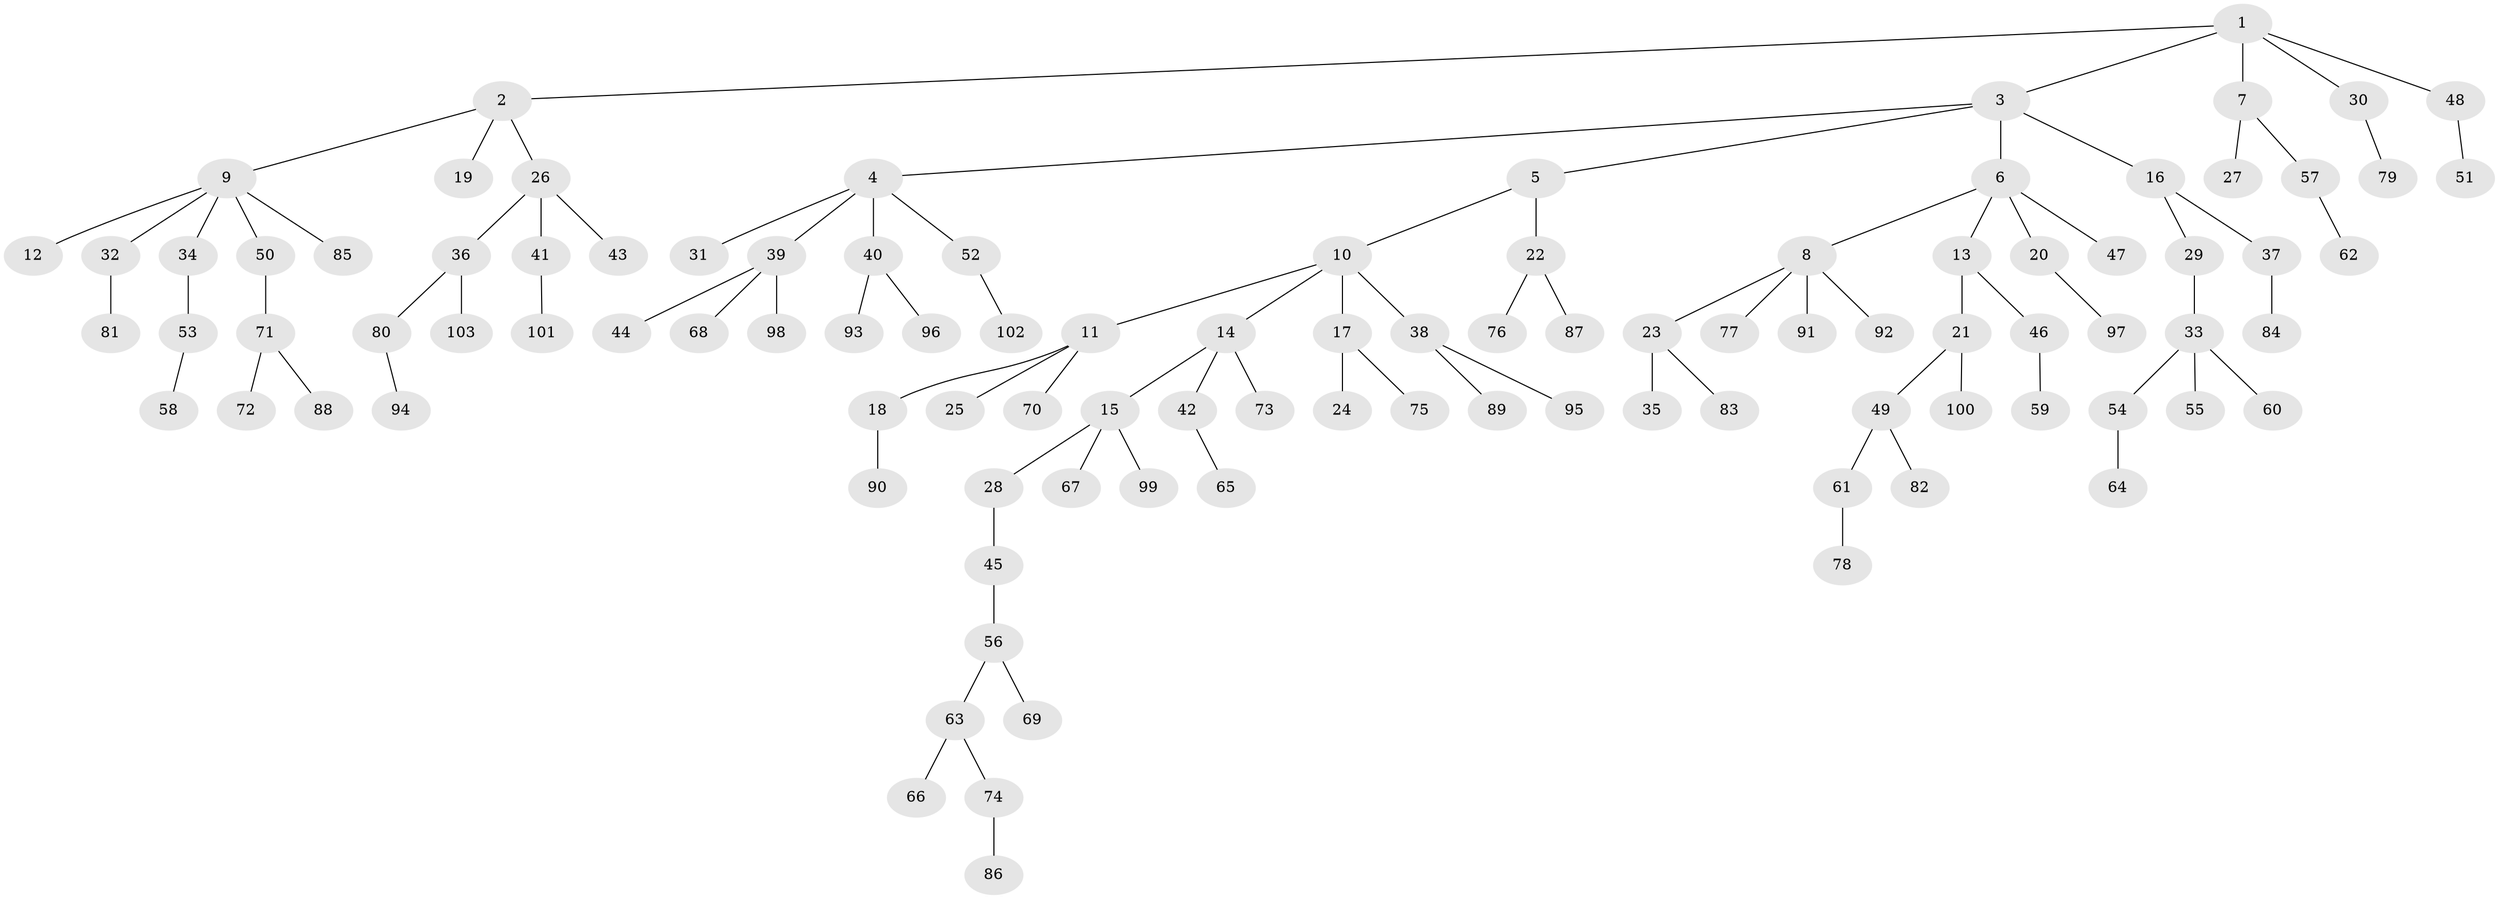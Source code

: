 // Generated by graph-tools (version 1.1) at 2025/50/03/09/25 03:50:21]
// undirected, 103 vertices, 102 edges
graph export_dot {
graph [start="1"]
  node [color=gray90,style=filled];
  1;
  2;
  3;
  4;
  5;
  6;
  7;
  8;
  9;
  10;
  11;
  12;
  13;
  14;
  15;
  16;
  17;
  18;
  19;
  20;
  21;
  22;
  23;
  24;
  25;
  26;
  27;
  28;
  29;
  30;
  31;
  32;
  33;
  34;
  35;
  36;
  37;
  38;
  39;
  40;
  41;
  42;
  43;
  44;
  45;
  46;
  47;
  48;
  49;
  50;
  51;
  52;
  53;
  54;
  55;
  56;
  57;
  58;
  59;
  60;
  61;
  62;
  63;
  64;
  65;
  66;
  67;
  68;
  69;
  70;
  71;
  72;
  73;
  74;
  75;
  76;
  77;
  78;
  79;
  80;
  81;
  82;
  83;
  84;
  85;
  86;
  87;
  88;
  89;
  90;
  91;
  92;
  93;
  94;
  95;
  96;
  97;
  98;
  99;
  100;
  101;
  102;
  103;
  1 -- 2;
  1 -- 3;
  1 -- 7;
  1 -- 30;
  1 -- 48;
  2 -- 9;
  2 -- 19;
  2 -- 26;
  3 -- 4;
  3 -- 5;
  3 -- 6;
  3 -- 16;
  4 -- 31;
  4 -- 39;
  4 -- 40;
  4 -- 52;
  5 -- 10;
  5 -- 22;
  6 -- 8;
  6 -- 13;
  6 -- 20;
  6 -- 47;
  7 -- 27;
  7 -- 57;
  8 -- 23;
  8 -- 77;
  8 -- 91;
  8 -- 92;
  9 -- 12;
  9 -- 32;
  9 -- 34;
  9 -- 50;
  9 -- 85;
  10 -- 11;
  10 -- 14;
  10 -- 17;
  10 -- 38;
  11 -- 18;
  11 -- 25;
  11 -- 70;
  13 -- 21;
  13 -- 46;
  14 -- 15;
  14 -- 42;
  14 -- 73;
  15 -- 28;
  15 -- 67;
  15 -- 99;
  16 -- 29;
  16 -- 37;
  17 -- 24;
  17 -- 75;
  18 -- 90;
  20 -- 97;
  21 -- 49;
  21 -- 100;
  22 -- 76;
  22 -- 87;
  23 -- 35;
  23 -- 83;
  26 -- 36;
  26 -- 41;
  26 -- 43;
  28 -- 45;
  29 -- 33;
  30 -- 79;
  32 -- 81;
  33 -- 54;
  33 -- 55;
  33 -- 60;
  34 -- 53;
  36 -- 80;
  36 -- 103;
  37 -- 84;
  38 -- 89;
  38 -- 95;
  39 -- 44;
  39 -- 68;
  39 -- 98;
  40 -- 93;
  40 -- 96;
  41 -- 101;
  42 -- 65;
  45 -- 56;
  46 -- 59;
  48 -- 51;
  49 -- 61;
  49 -- 82;
  50 -- 71;
  52 -- 102;
  53 -- 58;
  54 -- 64;
  56 -- 63;
  56 -- 69;
  57 -- 62;
  61 -- 78;
  63 -- 66;
  63 -- 74;
  71 -- 72;
  71 -- 88;
  74 -- 86;
  80 -- 94;
}
